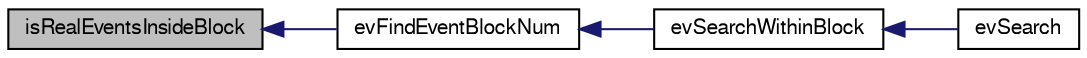 digraph "isRealEventsInsideBlock"
{
  bgcolor="transparent";
  edge [fontname="FreeSans",fontsize="10",labelfontname="FreeSans",labelfontsize="10"];
  node [fontname="FreeSans",fontsize="10",shape=record];
  rankdir="LR";
  Node1 [label="isRealEventsInsideBlock",height=0.2,width=0.4,color="black", fillcolor="grey75", style="filled" fontcolor="black"];
  Node1 -> Node2 [dir="back",color="midnightblue",fontsize="10",style="solid",fontname="FreeSans"];
  Node2 [label="evFindEventBlockNum",height=0.2,width=0.4,color="black",URL="$d9/dca/evio_8c.html#a87ff639b06fb7cfc16899255d4a504e2"];
  Node2 -> Node3 [dir="back",color="midnightblue",fontsize="10",style="solid",fontname="FreeSans"];
  Node3 [label="evSearchWithinBlock",height=0.2,width=0.4,color="black",URL="$d9/dca/evio_8c.html#aa7c8f208e69fdafee6e63972be1b04bd"];
  Node3 -> Node4 [dir="back",color="midnightblue",fontsize="10",style="solid",fontname="FreeSans"];
  Node4 [label="evSearch",height=0.2,width=0.4,color="black",URL="$d9/dca/evio_8c.html#a00c2c7f581e641b8b47637883ddb4333"];
}
